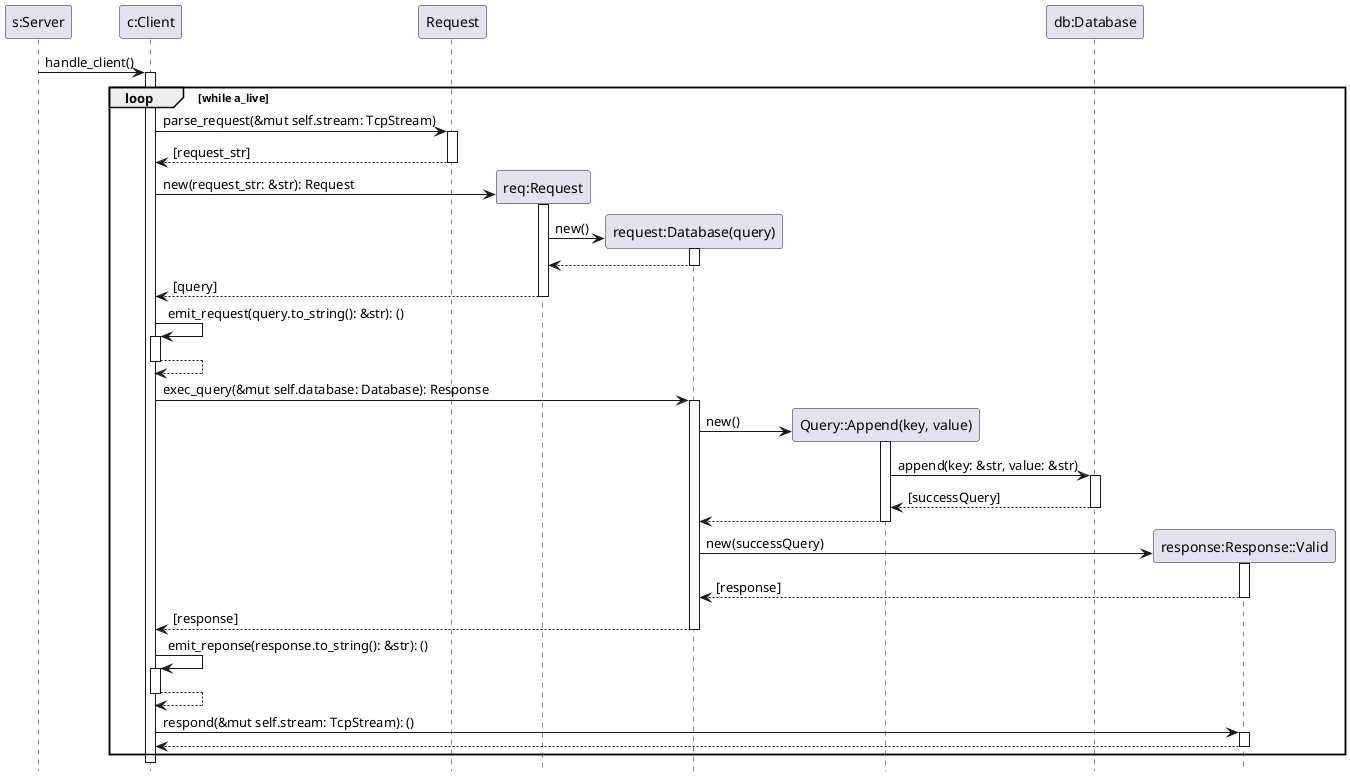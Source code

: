@startuml database init
hide footbox


"s:Server" -> "c:Client"++: handle_client()
    loop while a_live
        "c:Client" -> "Request"++: parse_request(&mut self.stream: TcpStream)
        return [request_str]
        
        create "req:Request"
        "c:Client" -> "req:Request"++ : new(request_str: &str): Request
            create "request:Database(query)"
            "req:Request" -> "request:Database(query)"++: new()
            return
        return [query]
        
        "c:Client" -> "c:Client"++: emit_request(query.to_string(): &str): ()
        return

        "c:Client" -> "request:Database(query)"++: exec_query(&mut self.database: Database): Response
            create "Query::Append(key, value)"
            "request:Database(query)" -> "Query::Append(key, value)"++: new() 
            "Query::Append(key, value)" ->"db:Database"++: append(key: &str, value: &str)
            return[successQuery]
            return
            create "response:Response::Valid"
            "request:Database(query)" -> "response:Response::Valid"++ : new(successQuery)
            return [response]
        return [response]
        
        "c:Client" -> "c:Client"++: emit_reponse(response.to_string(): &str): ()
        return

        "c:Client" -> "response:Response::Valid"++ :respond(&mut self.stream: TcpStream): ()
        return
    end

@enduml